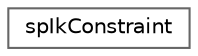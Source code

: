 digraph "类继承关系图"
{
 // LATEX_PDF_SIZE
  bgcolor="transparent";
  edge [fontname=Helvetica,fontsize=10,labelfontname=Helvetica,labelfontsize=10];
  node [fontname=Helvetica,fontsize=10,shape=box,height=0.2,width=0.4];
  rankdir="LR";
  Node0 [id="Node000000",label="spIkConstraint",height=0.2,width=0.4,color="grey40", fillcolor="white", style="filled",URL="$structsp_ik_constraint.html",tooltip=" "];
}
